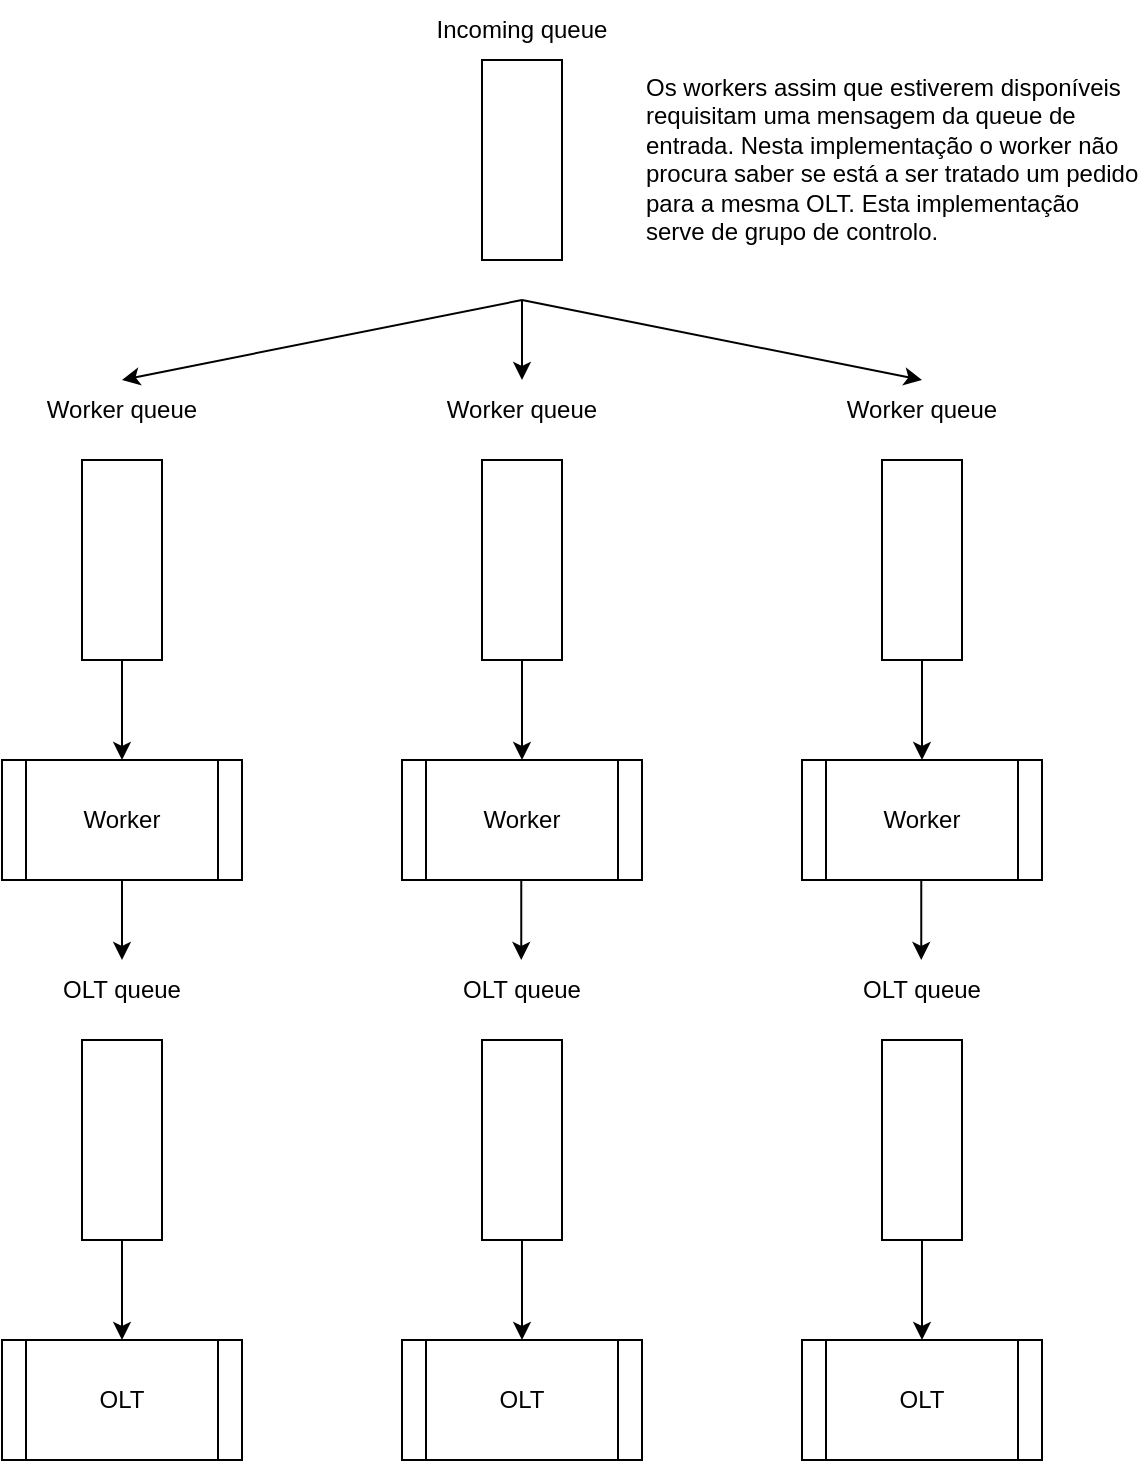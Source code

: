 <mxfile version="16.5.6" type="device"><diagram id="RxMCTkEtr4Gb0F4VX_uW" name="Page-1"><mxGraphModel dx="946" dy="475" grid="1" gridSize="10" guides="1" tooltips="1" connect="1" arrows="1" fold="1" page="1" pageScale="1" pageWidth="850" pageHeight="1100" math="0" shadow="0"><root><mxCell id="0"/><mxCell id="1" parent="0"/><mxCell id="pBxJPHg_Bl4hU6Nc4o2A-1" value="" style="rounded=0;whiteSpace=wrap;html=1;" parent="1" vertex="1"><mxGeometry x="380" y="80" width="40" height="100" as="geometry"/></mxCell><mxCell id="pBxJPHg_Bl4hU6Nc4o2A-2" value="Incoming queue" style="text;html=1;strokeColor=none;fillColor=none;align=center;verticalAlign=middle;whiteSpace=wrap;rounded=0;" parent="1" vertex="1"><mxGeometry x="350" y="50" width="100" height="30" as="geometry"/></mxCell><mxCell id="pBxJPHg_Bl4hU6Nc4o2A-5" value="Worker" style="shape=process;whiteSpace=wrap;html=1;backgroundOutline=1;" parent="1" vertex="1"><mxGeometry x="140" y="430" width="120" height="60" as="geometry"/></mxCell><mxCell id="pBxJPHg_Bl4hU6Nc4o2A-9" value="" style="rounded=0;whiteSpace=wrap;html=1;" parent="1" vertex="1"><mxGeometry x="180" y="280" width="40" height="100" as="geometry"/></mxCell><mxCell id="pBxJPHg_Bl4hU6Nc4o2A-10" value="Worker" style="shape=process;whiteSpace=wrap;html=1;backgroundOutline=1;" parent="1" vertex="1"><mxGeometry x="340" y="430" width="120" height="60" as="geometry"/></mxCell><mxCell id="pBxJPHg_Bl4hU6Nc4o2A-11" value="" style="rounded=0;whiteSpace=wrap;html=1;" parent="1" vertex="1"><mxGeometry x="380" y="280" width="40" height="100" as="geometry"/></mxCell><mxCell id="pBxJPHg_Bl4hU6Nc4o2A-12" value="Worker" style="shape=process;whiteSpace=wrap;html=1;backgroundOutline=1;" parent="1" vertex="1"><mxGeometry x="540" y="430" width="120" height="60" as="geometry"/></mxCell><mxCell id="pBxJPHg_Bl4hU6Nc4o2A-13" value="" style="rounded=0;whiteSpace=wrap;html=1;" parent="1" vertex="1"><mxGeometry x="580" y="280" width="40" height="100" as="geometry"/></mxCell><mxCell id="pBxJPHg_Bl4hU6Nc4o2A-14" value="Worker queue" style="text;html=1;strokeColor=none;fillColor=none;align=center;verticalAlign=middle;whiteSpace=wrap;rounded=0;" parent="1" vertex="1"><mxGeometry x="150" y="240" width="100" height="30" as="geometry"/></mxCell><mxCell id="pBxJPHg_Bl4hU6Nc4o2A-16" value="Worker queue" style="text;html=1;strokeColor=none;fillColor=none;align=center;verticalAlign=middle;whiteSpace=wrap;rounded=0;" parent="1" vertex="1"><mxGeometry x="350" y="240" width="100" height="30" as="geometry"/></mxCell><mxCell id="pBxJPHg_Bl4hU6Nc4o2A-17" value="Worker queue" style="text;html=1;strokeColor=none;fillColor=none;align=center;verticalAlign=middle;whiteSpace=wrap;rounded=0;" parent="1" vertex="1"><mxGeometry x="550" y="240" width="100" height="30" as="geometry"/></mxCell><mxCell id="pBxJPHg_Bl4hU6Nc4o2A-18" value="" style="endArrow=classic;html=1;rounded=0;exitX=0.5;exitY=1;exitDx=0;exitDy=0;entryX=0.5;entryY=0;entryDx=0;entryDy=0;" parent="1" target="pBxJPHg_Bl4hU6Nc4o2A-14" edge="1"><mxGeometry width="50" height="50" relative="1" as="geometry"><mxPoint x="400" y="200" as="sourcePoint"/><mxPoint x="130" y="330" as="targetPoint"/></mxGeometry></mxCell><mxCell id="pBxJPHg_Bl4hU6Nc4o2A-19" value="" style="endArrow=classic;html=1;rounded=0;entryX=0.5;entryY=0;entryDx=0;entryDy=0;" parent="1" target="pBxJPHg_Bl4hU6Nc4o2A-16" edge="1"><mxGeometry width="50" height="50" relative="1" as="geometry"><mxPoint x="400" y="200" as="sourcePoint"/><mxPoint x="520" y="230" as="targetPoint"/></mxGeometry></mxCell><mxCell id="pBxJPHg_Bl4hU6Nc4o2A-20" value="" style="endArrow=classic;html=1;rounded=0;exitX=0.5;exitY=1;exitDx=0;exitDy=0;entryX=0.5;entryY=0;entryDx=0;entryDy=0;" parent="1" target="pBxJPHg_Bl4hU6Nc4o2A-17" edge="1"><mxGeometry width="50" height="50" relative="1" as="geometry"><mxPoint x="400" y="200" as="sourcePoint"/><mxPoint x="580" y="160" as="targetPoint"/></mxGeometry></mxCell><mxCell id="pBxJPHg_Bl4hU6Nc4o2A-21" value="" style="endArrow=classic;html=1;rounded=0;exitX=0.5;exitY=1;exitDx=0;exitDy=0;entryX=0.5;entryY=0;entryDx=0;entryDy=0;" parent="1" source="pBxJPHg_Bl4hU6Nc4o2A-9" target="pBxJPHg_Bl4hU6Nc4o2A-5" edge="1"><mxGeometry width="50" height="50" relative="1" as="geometry"><mxPoint x="380" y="430" as="sourcePoint"/><mxPoint x="430" y="380" as="targetPoint"/></mxGeometry></mxCell><mxCell id="pBxJPHg_Bl4hU6Nc4o2A-22" value="" style="endArrow=classic;html=1;rounded=0;exitX=0.5;exitY=1;exitDx=0;exitDy=0;entryX=0.5;entryY=0;entryDx=0;entryDy=0;" parent="1" source="pBxJPHg_Bl4hU6Nc4o2A-11" target="pBxJPHg_Bl4hU6Nc4o2A-10" edge="1"><mxGeometry width="50" height="50" relative="1" as="geometry"><mxPoint x="420" y="590" as="sourcePoint"/><mxPoint x="470" y="540" as="targetPoint"/></mxGeometry></mxCell><mxCell id="pBxJPHg_Bl4hU6Nc4o2A-23" value="" style="endArrow=classic;html=1;rounded=0;exitX=0.5;exitY=1;exitDx=0;exitDy=0;entryX=0.5;entryY=0;entryDx=0;entryDy=0;" parent="1" source="pBxJPHg_Bl4hU6Nc4o2A-13" target="pBxJPHg_Bl4hU6Nc4o2A-12" edge="1"><mxGeometry width="50" height="50" relative="1" as="geometry"><mxPoint x="580" y="610" as="sourcePoint"/><mxPoint x="630" y="560" as="targetPoint"/></mxGeometry></mxCell><mxCell id="pBxJPHg_Bl4hU6Nc4o2A-24" value="OLT" style="shape=process;whiteSpace=wrap;html=1;backgroundOutline=1;" parent="1" vertex="1"><mxGeometry x="140" y="720" width="120" height="60" as="geometry"/></mxCell><mxCell id="pBxJPHg_Bl4hU6Nc4o2A-25" value="" style="rounded=0;whiteSpace=wrap;html=1;" parent="1" vertex="1"><mxGeometry x="180" y="570" width="40" height="100" as="geometry"/></mxCell><mxCell id="pBxJPHg_Bl4hU6Nc4o2A-26" value="OLT queue" style="text;html=1;strokeColor=none;fillColor=none;align=center;verticalAlign=middle;whiteSpace=wrap;rounded=0;" parent="1" vertex="1"><mxGeometry x="150" y="530" width="100" height="30" as="geometry"/></mxCell><mxCell id="pBxJPHg_Bl4hU6Nc4o2A-27" value="" style="endArrow=classic;html=1;rounded=0;exitX=0.5;exitY=1;exitDx=0;exitDy=0;entryX=0.5;entryY=0;entryDx=0;entryDy=0;" parent="1" source="pBxJPHg_Bl4hU6Nc4o2A-25" target="pBxJPHg_Bl4hU6Nc4o2A-24" edge="1"><mxGeometry width="50" height="50" relative="1" as="geometry"><mxPoint x="380" y="720" as="sourcePoint"/><mxPoint x="430" y="670" as="targetPoint"/></mxGeometry></mxCell><mxCell id="pBxJPHg_Bl4hU6Nc4o2A-28" value="OLT" style="shape=process;whiteSpace=wrap;html=1;backgroundOutline=1;" parent="1" vertex="1"><mxGeometry x="340" y="720" width="120" height="60" as="geometry"/></mxCell><mxCell id="pBxJPHg_Bl4hU6Nc4o2A-29" value="" style="rounded=0;whiteSpace=wrap;html=1;" parent="1" vertex="1"><mxGeometry x="380" y="570" width="40" height="100" as="geometry"/></mxCell><mxCell id="pBxJPHg_Bl4hU6Nc4o2A-30" value="OLT queue" style="text;html=1;strokeColor=none;fillColor=none;align=center;verticalAlign=middle;whiteSpace=wrap;rounded=0;" parent="1" vertex="1"><mxGeometry x="350" y="530" width="100" height="30" as="geometry"/></mxCell><mxCell id="pBxJPHg_Bl4hU6Nc4o2A-31" value="" style="endArrow=classic;html=1;rounded=0;exitX=0.5;exitY=1;exitDx=0;exitDy=0;entryX=0.5;entryY=0;entryDx=0;entryDy=0;" parent="1" source="pBxJPHg_Bl4hU6Nc4o2A-29" target="pBxJPHg_Bl4hU6Nc4o2A-28" edge="1"><mxGeometry width="50" height="50" relative="1" as="geometry"><mxPoint x="580" y="720" as="sourcePoint"/><mxPoint x="630" y="670" as="targetPoint"/></mxGeometry></mxCell><mxCell id="pBxJPHg_Bl4hU6Nc4o2A-32" value="OLT" style="shape=process;whiteSpace=wrap;html=1;backgroundOutline=1;" parent="1" vertex="1"><mxGeometry x="540" y="720" width="120" height="60" as="geometry"/></mxCell><mxCell id="pBxJPHg_Bl4hU6Nc4o2A-33" value="" style="rounded=0;whiteSpace=wrap;html=1;" parent="1" vertex="1"><mxGeometry x="580" y="570" width="40" height="100" as="geometry"/></mxCell><mxCell id="pBxJPHg_Bl4hU6Nc4o2A-34" value="OLT queue" style="text;html=1;strokeColor=none;fillColor=none;align=center;verticalAlign=middle;whiteSpace=wrap;rounded=0;" parent="1" vertex="1"><mxGeometry x="550" y="530" width="100" height="30" as="geometry"/></mxCell><mxCell id="pBxJPHg_Bl4hU6Nc4o2A-35" value="" style="endArrow=classic;html=1;rounded=0;exitX=0.5;exitY=1;exitDx=0;exitDy=0;entryX=0.5;entryY=0;entryDx=0;entryDy=0;" parent="1" source="pBxJPHg_Bl4hU6Nc4o2A-33" target="pBxJPHg_Bl4hU6Nc4o2A-32" edge="1"><mxGeometry width="50" height="50" relative="1" as="geometry"><mxPoint x="780" y="720" as="sourcePoint"/><mxPoint x="830" y="670" as="targetPoint"/></mxGeometry></mxCell><mxCell id="pBxJPHg_Bl4hU6Nc4o2A-36" value="" style="endArrow=classic;html=1;rounded=0;exitX=0.5;exitY=1;exitDx=0;exitDy=0;" parent="1" source="pBxJPHg_Bl4hU6Nc4o2A-5" edge="1"><mxGeometry width="50" height="50" relative="1" as="geometry"><mxPoint x="140" y="720" as="sourcePoint"/><mxPoint x="200" y="530" as="targetPoint"/></mxGeometry></mxCell><mxCell id="pBxJPHg_Bl4hU6Nc4o2A-37" value="" style="endArrow=classic;html=1;rounded=0;exitX=0.5;exitY=1;exitDx=0;exitDy=0;" parent="1" edge="1"><mxGeometry width="50" height="50" relative="1" as="geometry"><mxPoint x="399.63" y="490" as="sourcePoint"/><mxPoint x="399.63" y="530" as="targetPoint"/></mxGeometry></mxCell><mxCell id="pBxJPHg_Bl4hU6Nc4o2A-38" value="" style="endArrow=classic;html=1;rounded=0;exitX=0.5;exitY=1;exitDx=0;exitDy=0;" parent="1" edge="1"><mxGeometry width="50" height="50" relative="1" as="geometry"><mxPoint x="599.63" y="490" as="sourcePoint"/><mxPoint x="599.63" y="530" as="targetPoint"/></mxGeometry></mxCell><mxCell id="odEnm8CpavAKflPA21e1-1" value="Os workers assim que estiverem disponíveis requisitam uma mensagem da queue de entrada. Nesta implementação o worker não procura saber se está a ser tratado um pedido para a mesma OLT. Esta implementação serve de grupo de controlo." style="text;html=1;strokeColor=none;fillColor=none;align=left;verticalAlign=top;whiteSpace=wrap;rounded=0;" parent="1" vertex="1"><mxGeometry x="460" y="80" width="250" height="40" as="geometry"/></mxCell></root></mxGraphModel></diagram></mxfile>